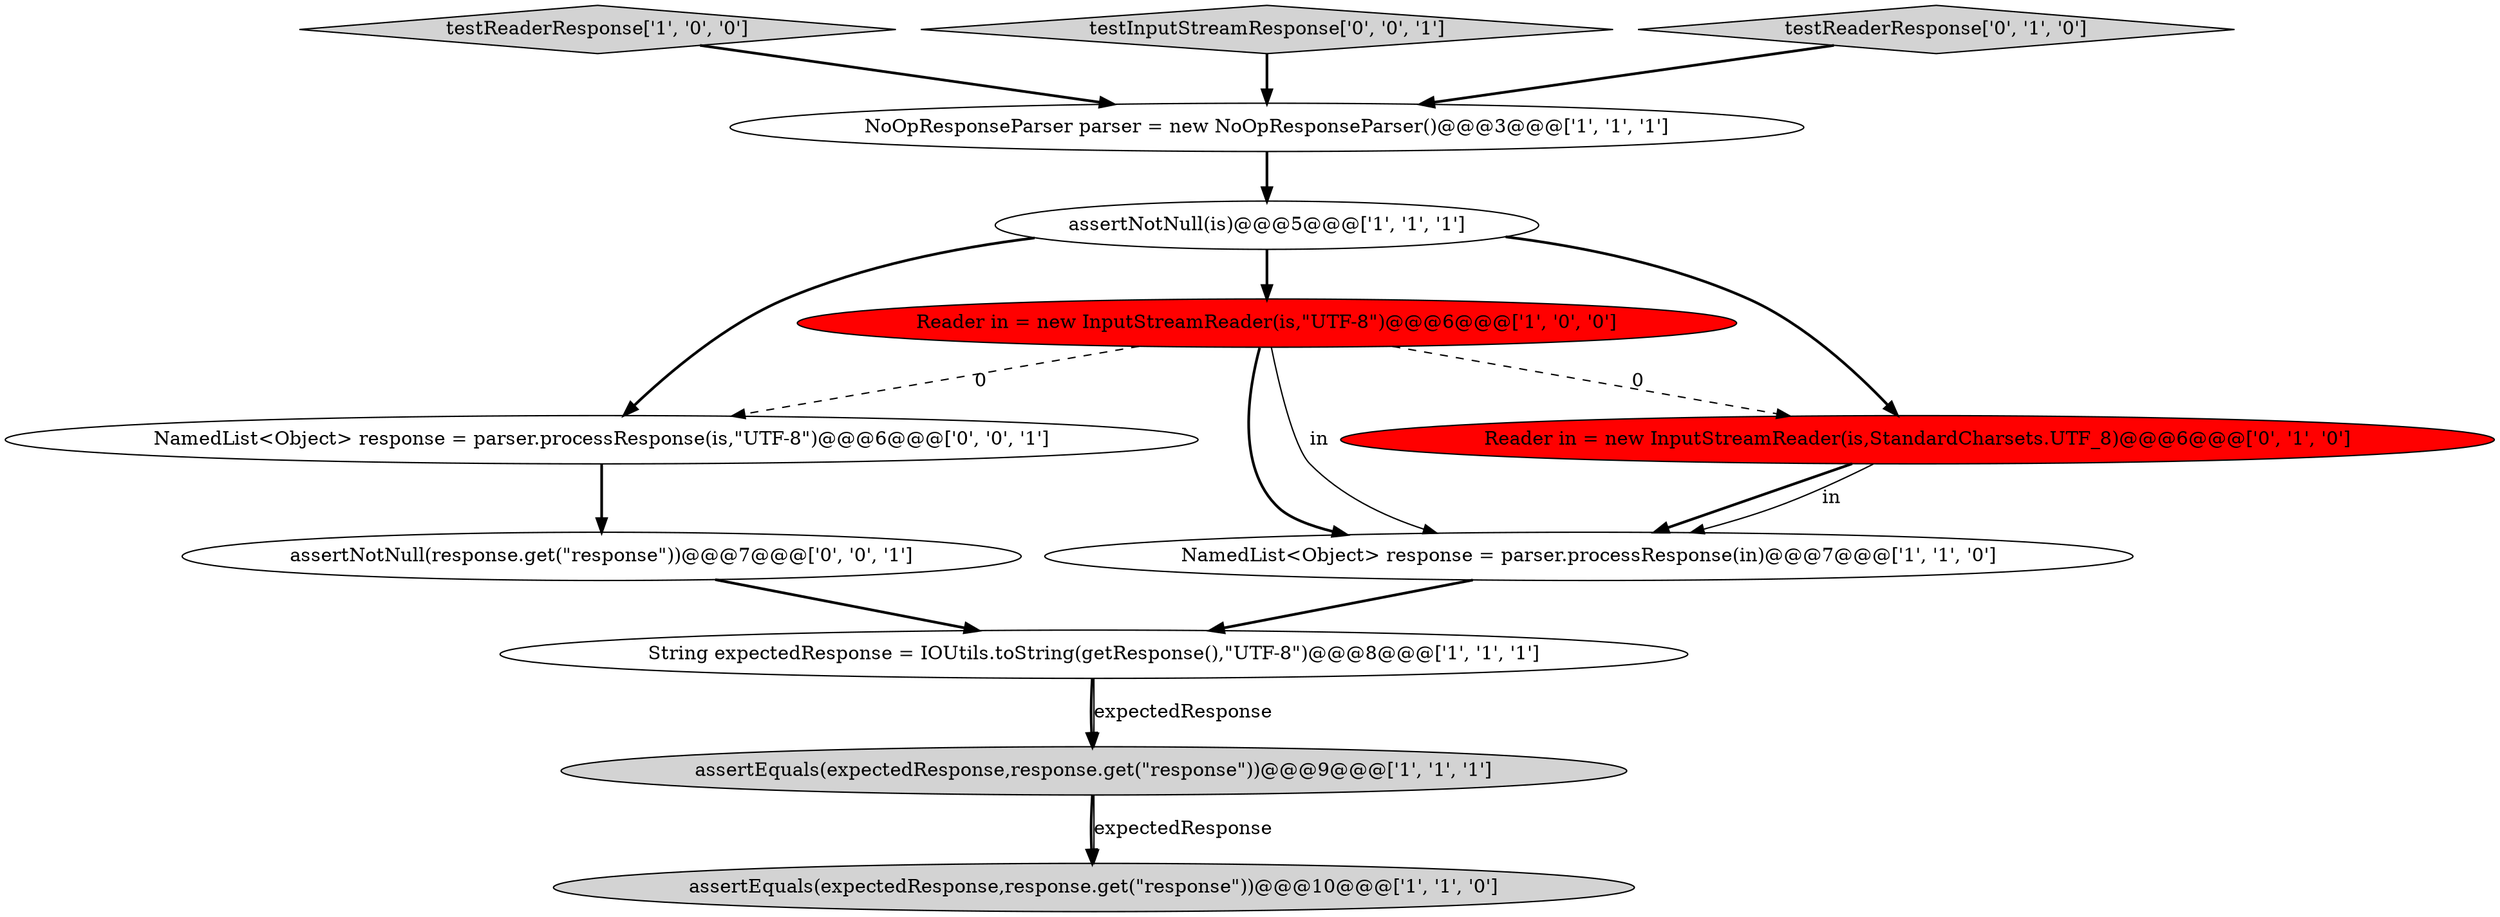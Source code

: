 digraph {
7 [style = filled, label = "assertEquals(expectedResponse,response.get(\"response\"))@@@9@@@['1', '1', '1']", fillcolor = lightgray, shape = ellipse image = "AAA0AAABBB1BBB"];
5 [style = filled, label = "testReaderResponse['1', '0', '0']", fillcolor = lightgray, shape = diamond image = "AAA0AAABBB1BBB"];
3 [style = filled, label = "Reader in = new InputStreamReader(is,\"UTF-8\")@@@6@@@['1', '0', '0']", fillcolor = red, shape = ellipse image = "AAA1AAABBB1BBB"];
10 [style = filled, label = "NamedList<Object> response = parser.processResponse(is,\"UTF-8\")@@@6@@@['0', '0', '1']", fillcolor = white, shape = ellipse image = "AAA0AAABBB3BBB"];
12 [style = filled, label = "testInputStreamResponse['0', '0', '1']", fillcolor = lightgray, shape = diamond image = "AAA0AAABBB3BBB"];
9 [style = filled, label = "testReaderResponse['0', '1', '0']", fillcolor = lightgray, shape = diamond image = "AAA0AAABBB2BBB"];
11 [style = filled, label = "assertNotNull(response.get(\"response\"))@@@7@@@['0', '0', '1']", fillcolor = white, shape = ellipse image = "AAA0AAABBB3BBB"];
4 [style = filled, label = "NamedList<Object> response = parser.processResponse(in)@@@7@@@['1', '1', '0']", fillcolor = white, shape = ellipse image = "AAA0AAABBB1BBB"];
2 [style = filled, label = "String expectedResponse = IOUtils.toString(getResponse(),\"UTF-8\")@@@8@@@['1', '1', '1']", fillcolor = white, shape = ellipse image = "AAA0AAABBB1BBB"];
0 [style = filled, label = "assertEquals(expectedResponse,response.get(\"response\"))@@@10@@@['1', '1', '0']", fillcolor = lightgray, shape = ellipse image = "AAA0AAABBB1BBB"];
1 [style = filled, label = "NoOpResponseParser parser = new NoOpResponseParser()@@@3@@@['1', '1', '1']", fillcolor = white, shape = ellipse image = "AAA0AAABBB1BBB"];
6 [style = filled, label = "assertNotNull(is)@@@5@@@['1', '1', '1']", fillcolor = white, shape = ellipse image = "AAA0AAABBB1BBB"];
8 [style = filled, label = "Reader in = new InputStreamReader(is,StandardCharsets.UTF_8)@@@6@@@['0', '1', '0']", fillcolor = red, shape = ellipse image = "AAA1AAABBB2BBB"];
3->8 [style = dashed, label="0"];
6->3 [style = bold, label=""];
5->1 [style = bold, label=""];
7->0 [style = bold, label=""];
1->6 [style = bold, label=""];
3->10 [style = dashed, label="0"];
4->2 [style = bold, label=""];
2->7 [style = bold, label=""];
8->4 [style = bold, label=""];
9->1 [style = bold, label=""];
7->0 [style = solid, label="expectedResponse"];
2->7 [style = solid, label="expectedResponse"];
11->2 [style = bold, label=""];
12->1 [style = bold, label=""];
8->4 [style = solid, label="in"];
3->4 [style = bold, label=""];
6->10 [style = bold, label=""];
6->8 [style = bold, label=""];
3->4 [style = solid, label="in"];
10->11 [style = bold, label=""];
}
